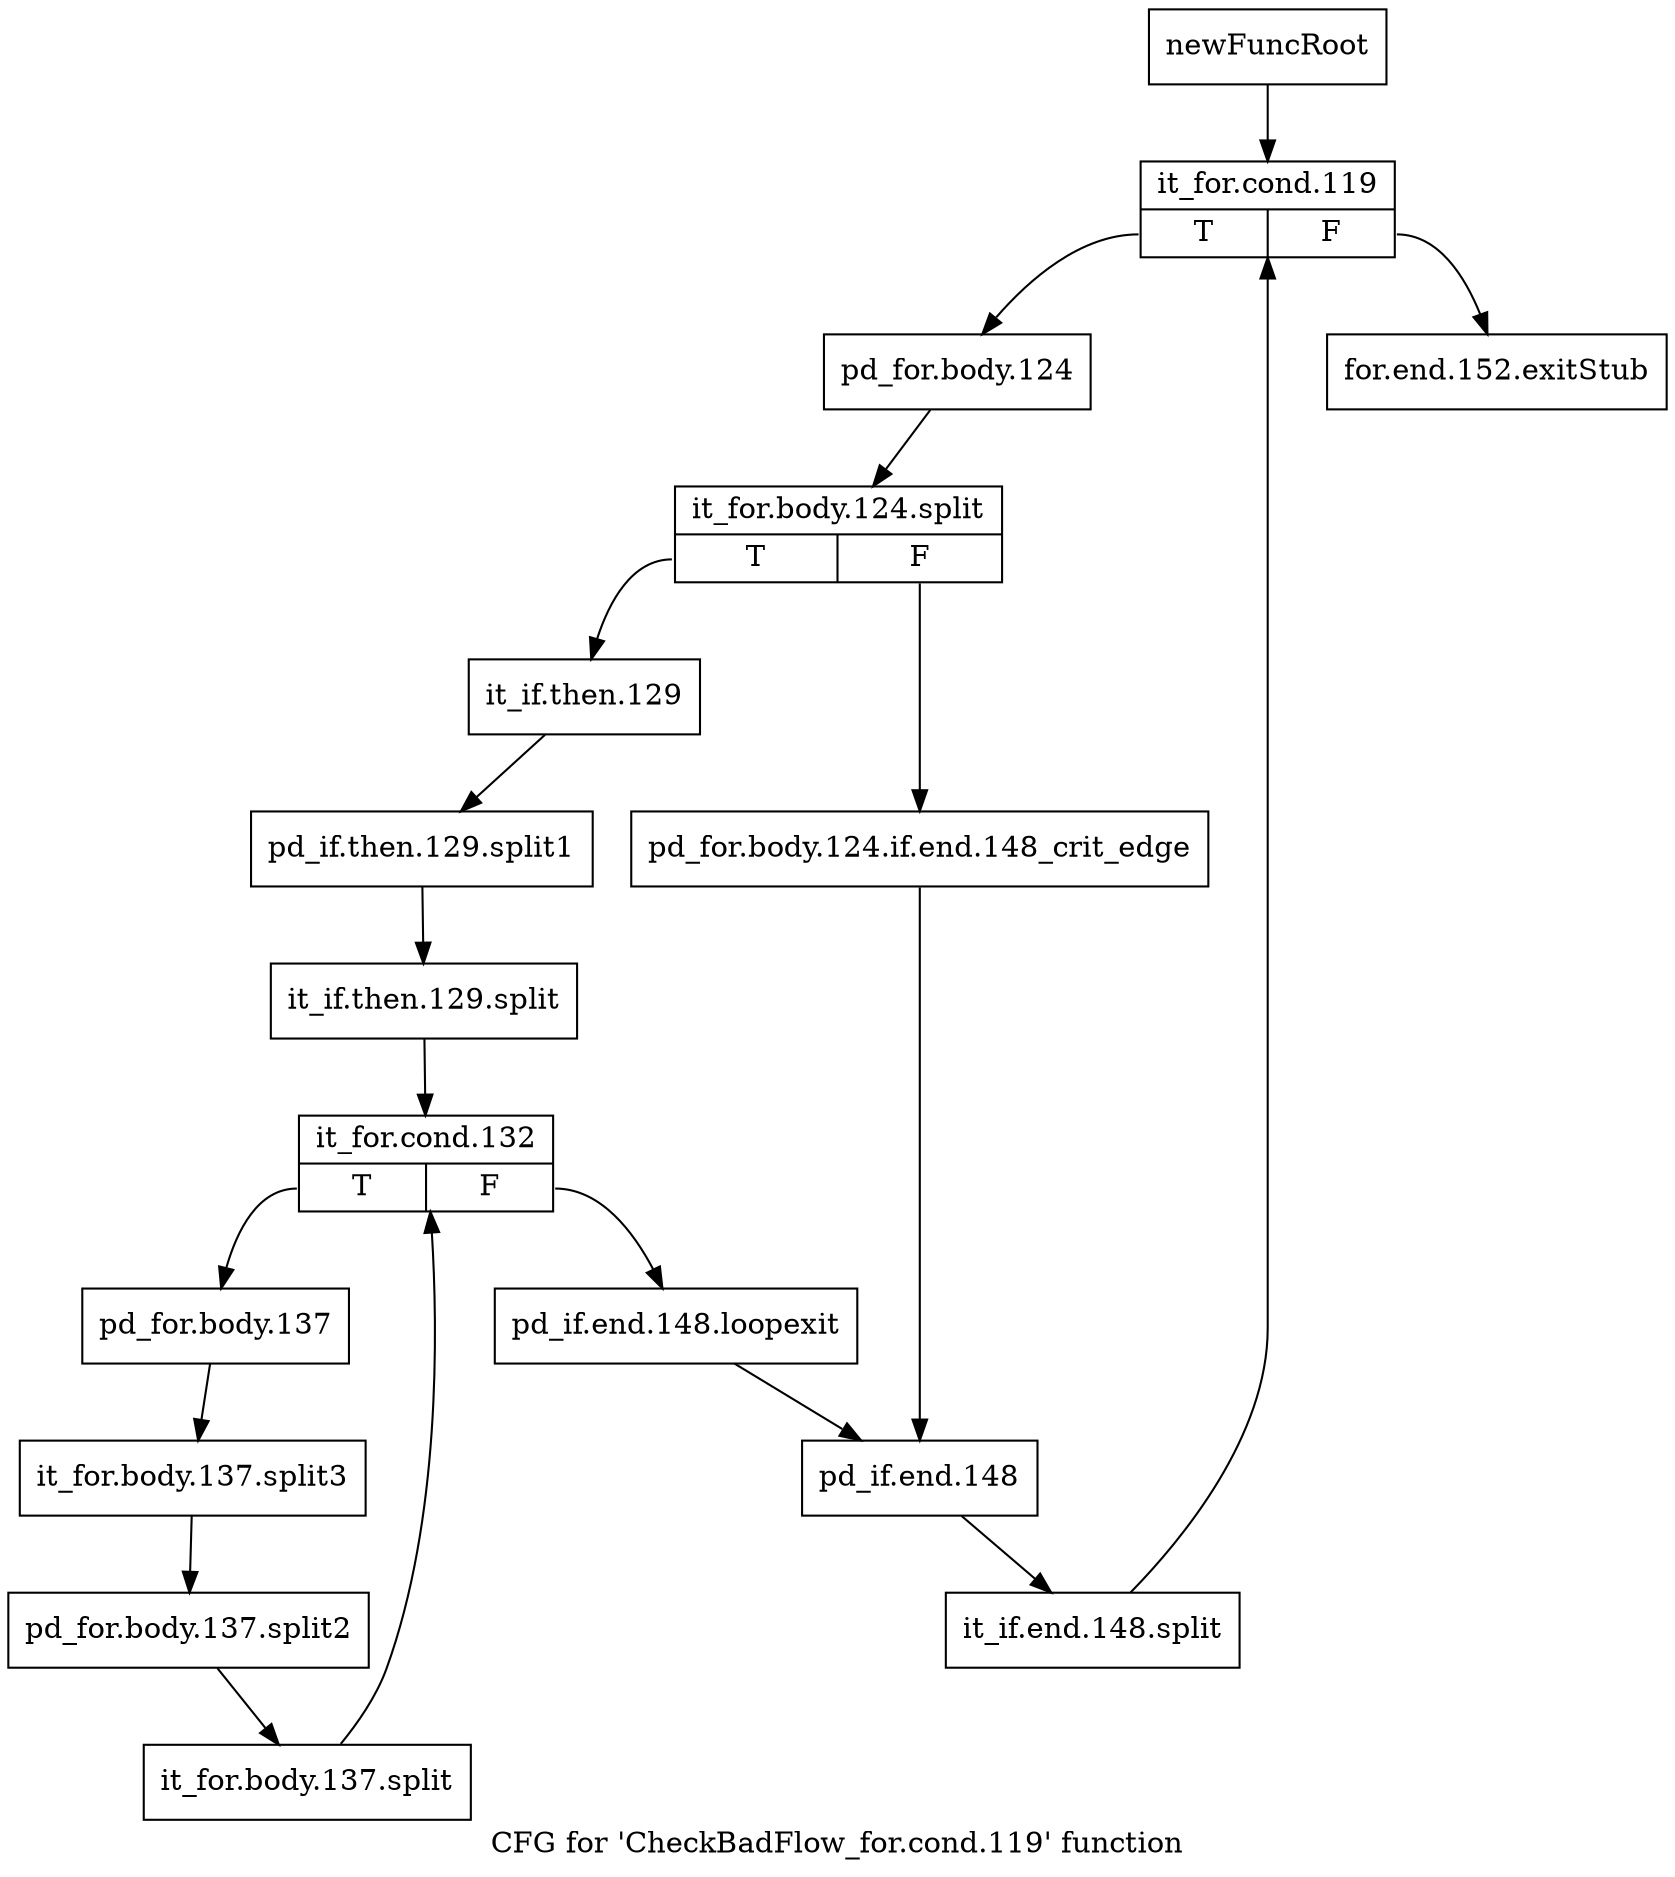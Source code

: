 digraph "CFG for 'CheckBadFlow_for.cond.119' function" {
	label="CFG for 'CheckBadFlow_for.cond.119' function";

	Node0x10a9490 [shape=record,label="{newFuncRoot}"];
	Node0x10a9490 -> Node0x10a9530;
	Node0x10a94e0 [shape=record,label="{for.end.152.exitStub}"];
	Node0x10a9530 [shape=record,label="{it_for.cond.119|{<s0>T|<s1>F}}"];
	Node0x10a9530:s0 -> Node0x10a9580;
	Node0x10a9530:s1 -> Node0x10a94e0;
	Node0x10a9580 [shape=record,label="{pd_for.body.124}"];
	Node0x10a9580 -> Node0x1457330;
	Node0x1457330 [shape=record,label="{it_for.body.124.split|{<s0>T|<s1>F}}"];
	Node0x1457330:s0 -> Node0x10a9620;
	Node0x1457330:s1 -> Node0x10a95d0;
	Node0x10a95d0 [shape=record,label="{pd_for.body.124.if.end.148_crit_edge}"];
	Node0x10a95d0 -> Node0x10a9710;
	Node0x10a9620 [shape=record,label="{it_if.then.129}"];
	Node0x10a9620 -> Node0x13afbf0;
	Node0x13afbf0 [shape=record,label="{pd_if.then.129.split1}"];
	Node0x13afbf0 -> Node0x1457d50;
	Node0x1457d50 [shape=record,label="{it_if.then.129.split}"];
	Node0x1457d50 -> Node0x10a9670;
	Node0x10a9670 [shape=record,label="{it_for.cond.132|{<s0>T|<s1>F}}"];
	Node0x10a9670:s0 -> Node0x10a9760;
	Node0x10a9670:s1 -> Node0x10a96c0;
	Node0x10a96c0 [shape=record,label="{pd_if.end.148.loopexit}"];
	Node0x10a96c0 -> Node0x10a9710;
	Node0x10a9710 [shape=record,label="{pd_if.end.148}"];
	Node0x10a9710 -> Node0x14414e0;
	Node0x14414e0 [shape=record,label="{it_if.end.148.split}"];
	Node0x14414e0 -> Node0x10a9530;
	Node0x10a9760 [shape=record,label="{pd_for.body.137}"];
	Node0x10a9760 -> Node0x1462db0;
	Node0x1462db0 [shape=record,label="{it_for.body.137.split3}"];
	Node0x1462db0 -> Node0x1461cd0;
	Node0x1461cd0 [shape=record,label="{pd_for.body.137.split2}"];
	Node0x1461cd0 -> Node0x14592f0;
	Node0x14592f0 [shape=record,label="{it_for.body.137.split}"];
	Node0x14592f0 -> Node0x10a9670;
}

